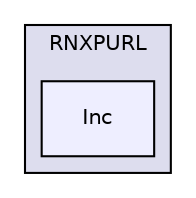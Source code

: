 digraph "Inc" {
  compound=true
  node [ fontsize="10", fontname="Helvetica"];
  edge [ labelfontsize="10", labelfontname="Helvetica"];
  subgraph clusterdir_8df6b0eec2f2ee09c20bf0ea4a2155ac {
    graph [ bgcolor="#ddddee", pencolor="black", label="RNXPURL" fontname="Helvetica", fontsize="10", URL="dir_8df6b0eec2f2ee09c20bf0ea4a2155ac.html"]
  dir_1cf1627cae1a9a90b1a46a2ce5171b27 [shape=box, label="Inc", style="filled", fillcolor="#eeeeff", pencolor="black", URL="dir_1cf1627cae1a9a90b1a46a2ce5171b27.html"];
  }
}
